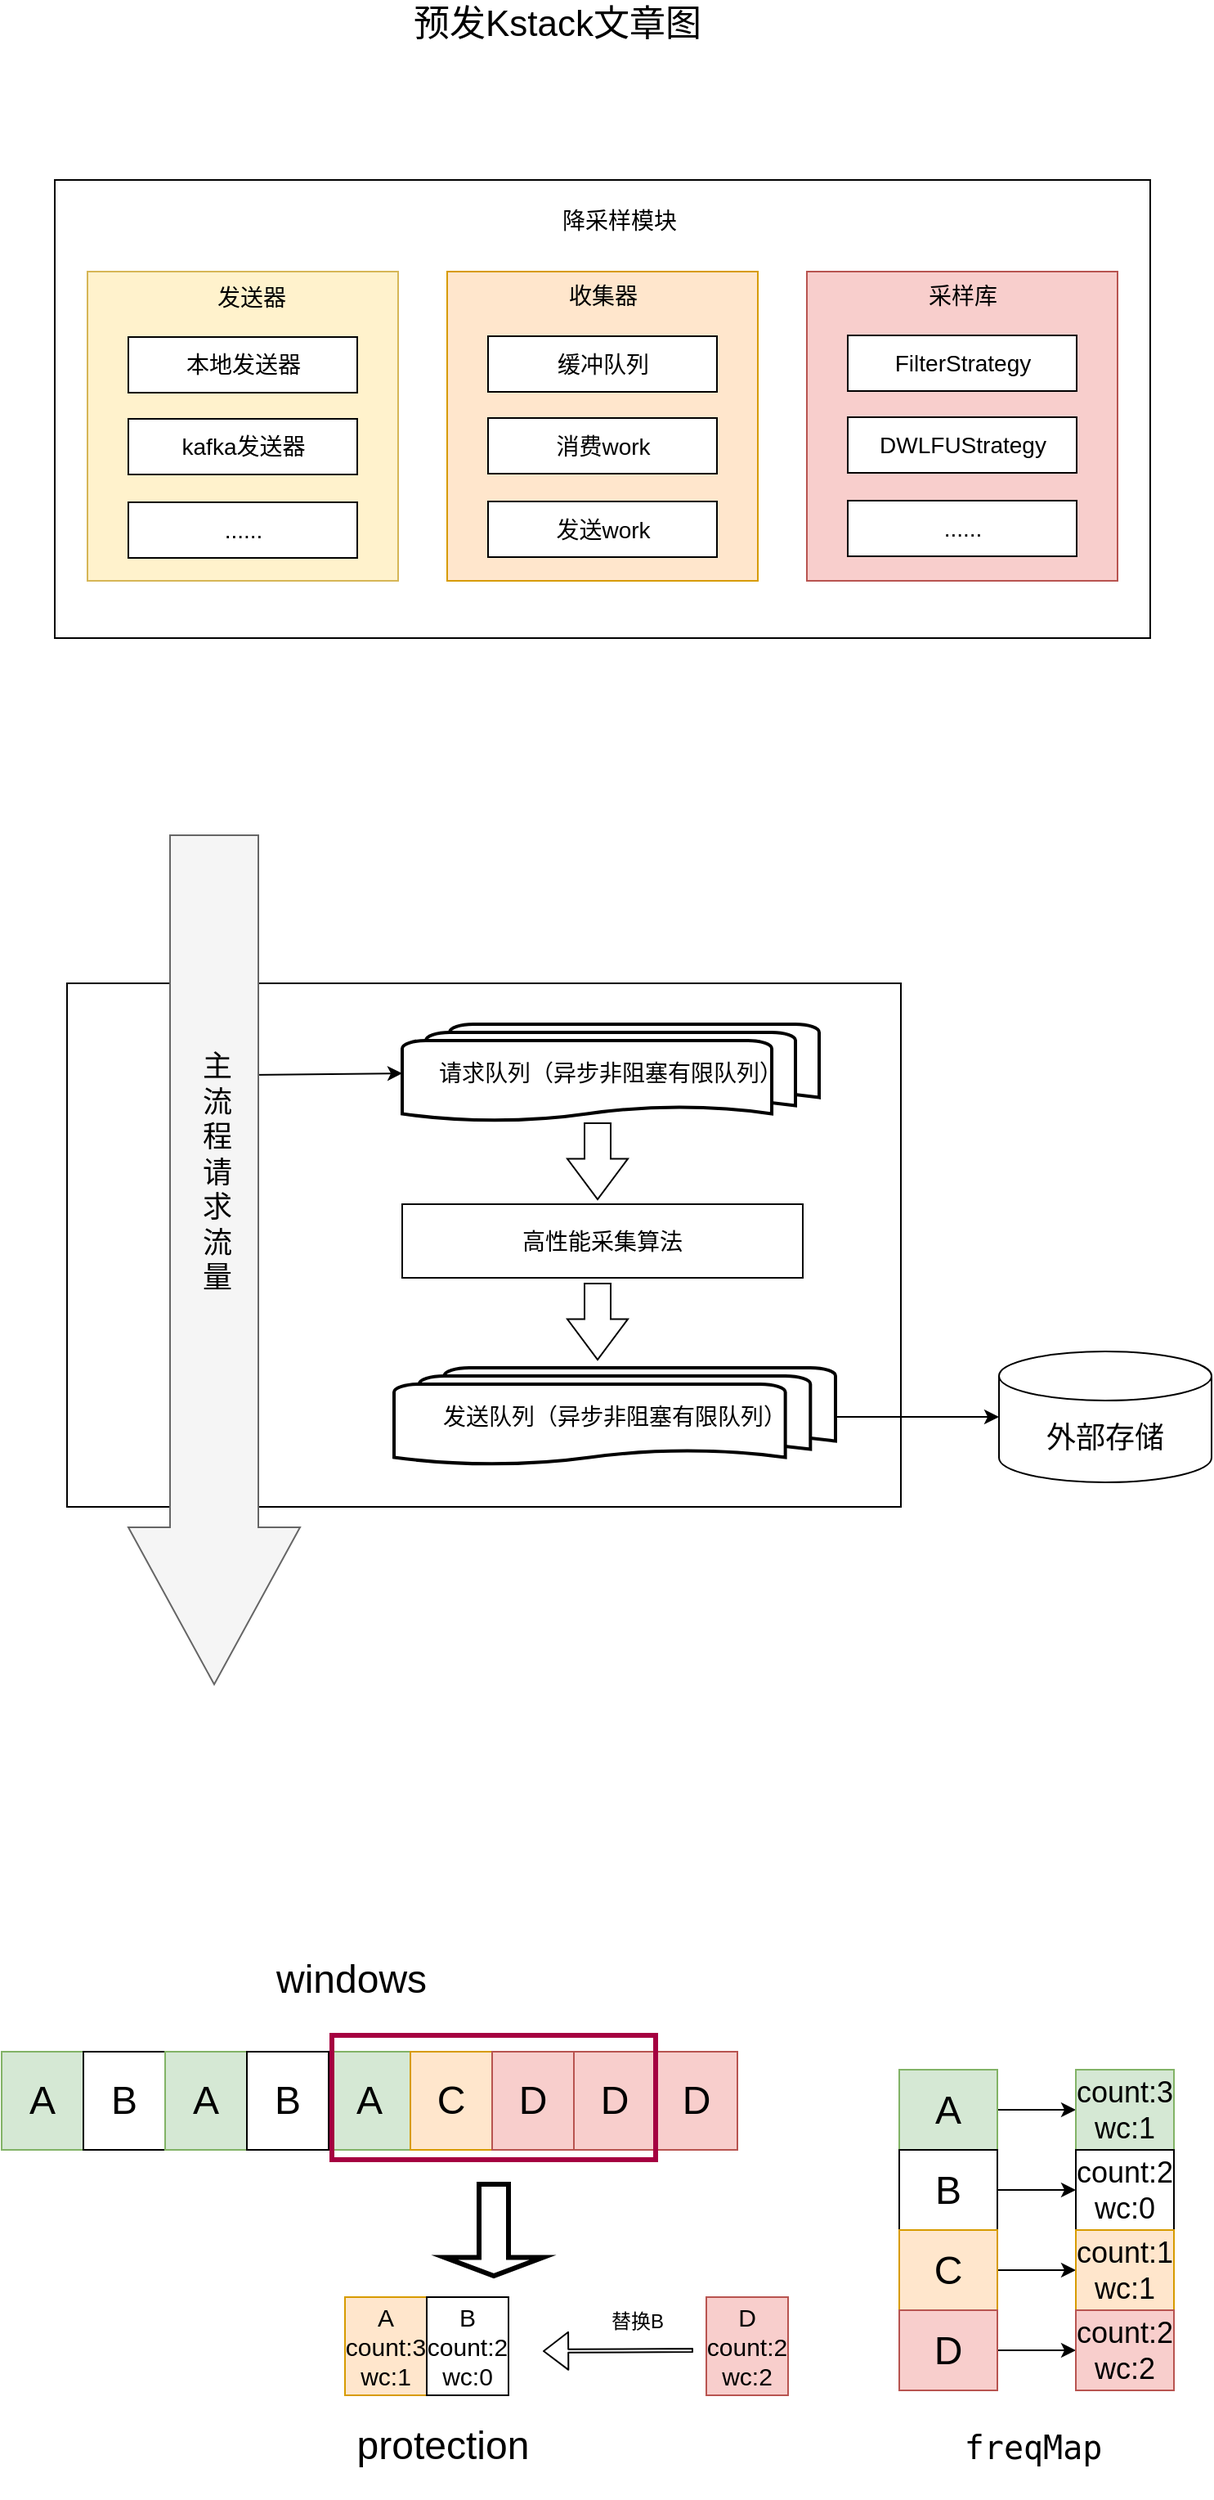 <mxfile version="20.8.3" type="github">
  <diagram id="dHrR71HzSHLAMjjxXmuo" name="第 1 页">
    <mxGraphModel dx="1306" dy="765" grid="1" gridSize="10" guides="1" tooltips="1" connect="1" arrows="1" fold="1" page="1" pageScale="1" pageWidth="827" pageHeight="1169" math="0" shadow="0">
      <root>
        <mxCell id="0" />
        <mxCell id="1" parent="0" />
        <mxCell id="9a4Nvgae0vwim2I87Gne-9" value="" style="rounded=0;whiteSpace=wrap;html=1;" vertex="1" parent="1">
          <mxGeometry x="80" y="641" width="510" height="320" as="geometry" />
        </mxCell>
        <mxCell id="9a4Nvgae0vwim2I87Gne-11" value="请求队列（异步非阻塞有限队列）" style="strokeWidth=2;html=1;shape=mxgraph.flowchart.multi-document;whiteSpace=wrap;fontSize=14;" vertex="1" parent="1">
          <mxGeometry x="285" y="666" width="255" height="60" as="geometry" />
        </mxCell>
        <mxCell id="9a4Nvgae0vwim2I87Gne-40" style="edgeStyle=none;rounded=0;orthogonalLoop=1;jettySize=auto;html=1;entryX=0;entryY=0.5;entryDx=0;entryDy=0;entryPerimeter=0;fontSize=18;" edge="1" parent="1" source="9a4Nvgae0vwim2I87Gne-12" target="9a4Nvgae0vwim2I87Gne-39">
          <mxGeometry relative="1" as="geometry" />
        </mxCell>
        <mxCell id="9a4Nvgae0vwim2I87Gne-12" value="发送队列（异步非阻塞有限队列）" style="strokeWidth=2;html=1;shape=mxgraph.flowchart.multi-document;whiteSpace=wrap;fontSize=14;" vertex="1" parent="1">
          <mxGeometry x="280" y="876" width="270" height="60" as="geometry" />
        </mxCell>
        <mxCell id="9a4Nvgae0vwim2I87Gne-24" value="高性能采集算法" style="rounded=0;whiteSpace=wrap;html=1;fontSize=14;" vertex="1" parent="1">
          <mxGeometry x="285" y="776" width="245" height="45" as="geometry" />
        </mxCell>
        <mxCell id="9a4Nvgae0vwim2I87Gne-35" value="" style="shape=flexArrow;endArrow=classic;html=1;rounded=0;fontSize=14;width=16;endSize=7.92;" edge="1" parent="1">
          <mxGeometry width="50" height="50" relative="1" as="geometry">
            <mxPoint x="404.5" y="726" as="sourcePoint" />
            <mxPoint x="404.5" y="773.5" as="targetPoint" />
          </mxGeometry>
        </mxCell>
        <mxCell id="9a4Nvgae0vwim2I87Gne-36" value="" style="shape=flexArrow;endArrow=classic;html=1;rounded=0;fontSize=14;width=16;endSize=7.92;" edge="1" parent="1">
          <mxGeometry width="50" height="50" relative="1" as="geometry">
            <mxPoint x="404.5" y="824" as="sourcePoint" />
            <mxPoint x="404.5" y="871.5" as="targetPoint" />
          </mxGeometry>
        </mxCell>
        <mxCell id="9a4Nvgae0vwim2I87Gne-37" value="" style="endArrow=classic;html=1;rounded=0;fontSize=18;entryX=0;entryY=0.5;entryDx=0;entryDy=0;entryPerimeter=0;exitX=1;exitY=0.25;exitDx=0;exitDy=0;" edge="1" parent="1" source="9a4Nvgae0vwim2I87Gne-29" target="9a4Nvgae0vwim2I87Gne-11">
          <mxGeometry width="50" height="50" relative="1" as="geometry">
            <mxPoint x="120" y="871" as="sourcePoint" />
            <mxPoint x="170" y="821" as="targetPoint" />
          </mxGeometry>
        </mxCell>
        <mxCell id="9a4Nvgae0vwim2I87Gne-27" value="" style="shape=flexArrow;endArrow=classic;html=1;rounded=0;endWidth=50;endSize=31.67;width=54;fillColor=#f5f5f5;strokeColor=#666666;" edge="1" parent="1">
          <mxGeometry width="50" height="50" relative="1" as="geometry">
            <mxPoint x="170" y="550" as="sourcePoint" />
            <mxPoint x="170" y="1070" as="targetPoint" />
          </mxGeometry>
        </mxCell>
        <mxCell id="9a4Nvgae0vwim2I87Gne-29" value="主&lt;br style=&quot;font-size: 18px;&quot;&gt;流&lt;br style=&quot;font-size: 18px;&quot;&gt;程&lt;br style=&quot;font-size: 18px;&quot;&gt;请&lt;br style=&quot;font-size: 18px;&quot;&gt;求&lt;br style=&quot;font-size: 18px;&quot;&gt;流&lt;br style=&quot;font-size: 18px;&quot;&gt;量" style="text;html=1;strokeColor=none;fillColor=none;align=center;verticalAlign=middle;whiteSpace=wrap;rounded=0;fontSize=18;" vertex="1" parent="1">
          <mxGeometry x="152" y="637" width="40" height="240" as="geometry" />
        </mxCell>
        <mxCell id="9a4Nvgae0vwim2I87Gne-39" value="外部存储" style="shape=cylinder3;whiteSpace=wrap;html=1;boundedLbl=1;backgroundOutline=1;size=15;fontSize=18;" vertex="1" parent="1">
          <mxGeometry x="650" y="866" width="130" height="80" as="geometry" />
        </mxCell>
        <mxCell id="9a4Nvgae0vwim2I87Gne-41" value="" style="rounded=0;whiteSpace=wrap;html=1;fontSize=14;" vertex="1" parent="1">
          <mxGeometry x="72.5" y="150" width="670" height="280" as="geometry" />
        </mxCell>
        <mxCell id="9a4Nvgae0vwim2I87Gne-42" value="" style="rounded=0;whiteSpace=wrap;html=1;fontSize=14;fillColor=#fff2cc;strokeColor=#d6b656;" vertex="1" parent="1">
          <mxGeometry x="92.5" y="206" width="190" height="189" as="geometry" />
        </mxCell>
        <mxCell id="9a4Nvgae0vwim2I87Gne-43" value="" style="rounded=0;whiteSpace=wrap;html=1;fontSize=14;fillColor=#ffe6cc;strokeColor=#d79b00;" vertex="1" parent="1">
          <mxGeometry x="312.5" y="206" width="190" height="189" as="geometry" />
        </mxCell>
        <mxCell id="9a4Nvgae0vwim2I87Gne-44" value="" style="rounded=0;whiteSpace=wrap;html=1;fontSize=14;fillColor=#f8cecc;strokeColor=#b85450;" vertex="1" parent="1">
          <mxGeometry x="532.5" y="206" width="190" height="189" as="geometry" />
        </mxCell>
        <mxCell id="9a4Nvgae0vwim2I87Gne-45" value="发送器" style="text;html=1;strokeColor=none;fillColor=none;align=center;verticalAlign=middle;whiteSpace=wrap;rounded=0;fontSize=14;" vertex="1" parent="1">
          <mxGeometry x="162.5" y="207" width="60" height="30" as="geometry" />
        </mxCell>
        <mxCell id="9a4Nvgae0vwim2I87Gne-46" value="收集器" style="text;html=1;strokeColor=none;fillColor=none;align=center;verticalAlign=middle;whiteSpace=wrap;rounded=0;fontSize=14;" vertex="1" parent="1">
          <mxGeometry x="377.5" y="206" width="60" height="30" as="geometry" />
        </mxCell>
        <mxCell id="9a4Nvgae0vwim2I87Gne-47" value="采样库" style="text;html=1;strokeColor=none;fillColor=none;align=center;verticalAlign=middle;whiteSpace=wrap;rounded=0;fontSize=14;" vertex="1" parent="1">
          <mxGeometry x="597.5" y="206" width="60" height="30" as="geometry" />
        </mxCell>
        <mxCell id="9a4Nvgae0vwim2I87Gne-48" value="降采样模块" style="text;html=1;strokeColor=none;fillColor=none;align=center;verticalAlign=middle;whiteSpace=wrap;rounded=0;fontSize=14;" vertex="1" parent="1">
          <mxGeometry x="372.5" y="160" width="90" height="30" as="geometry" />
        </mxCell>
        <mxCell id="9a4Nvgae0vwim2I87Gne-49" value="本地发送器" style="rounded=0;whiteSpace=wrap;html=1;fontSize=14;" vertex="1" parent="1">
          <mxGeometry x="117.5" y="246" width="140" height="34" as="geometry" />
        </mxCell>
        <mxCell id="9a4Nvgae0vwim2I87Gne-50" value="kafka发送器" style="rounded=0;whiteSpace=wrap;html=1;fontSize=14;" vertex="1" parent="1">
          <mxGeometry x="117.5" y="296" width="140" height="34" as="geometry" />
        </mxCell>
        <mxCell id="9a4Nvgae0vwim2I87Gne-51" value="......" style="rounded=0;whiteSpace=wrap;html=1;fontSize=14;" vertex="1" parent="1">
          <mxGeometry x="117.5" y="347" width="140" height="34" as="geometry" />
        </mxCell>
        <mxCell id="9a4Nvgae0vwim2I87Gne-52" value="缓冲队列" style="rounded=0;whiteSpace=wrap;html=1;fontSize=14;" vertex="1" parent="1">
          <mxGeometry x="337.5" y="245.5" width="140" height="34" as="geometry" />
        </mxCell>
        <mxCell id="9a4Nvgae0vwim2I87Gne-53" value="消费work" style="rounded=0;whiteSpace=wrap;html=1;fontSize=14;" vertex="1" parent="1">
          <mxGeometry x="337.5" y="295.5" width="140" height="34" as="geometry" />
        </mxCell>
        <mxCell id="9a4Nvgae0vwim2I87Gne-54" value="发送work" style="rounded=0;whiteSpace=wrap;html=1;fontSize=14;" vertex="1" parent="1">
          <mxGeometry x="337.5" y="346.5" width="140" height="34" as="geometry" />
        </mxCell>
        <mxCell id="9a4Nvgae0vwim2I87Gne-55" value="FilterStrategy" style="rounded=0;whiteSpace=wrap;html=1;fontSize=14;" vertex="1" parent="1">
          <mxGeometry x="557.5" y="245" width="140" height="34" as="geometry" />
        </mxCell>
        <mxCell id="9a4Nvgae0vwim2I87Gne-56" value="DWLFUStrategy" style="rounded=0;whiteSpace=wrap;html=1;fontSize=14;" vertex="1" parent="1">
          <mxGeometry x="557.5" y="295" width="140" height="34" as="geometry" />
        </mxCell>
        <mxCell id="9a4Nvgae0vwim2I87Gne-57" value="......" style="rounded=0;whiteSpace=wrap;html=1;fontSize=14;" vertex="1" parent="1">
          <mxGeometry x="557.5" y="346" width="140" height="34" as="geometry" />
        </mxCell>
        <mxCell id="9a4Nvgae0vwim2I87Gne-58" value="" style="rounded=0;whiteSpace=wrap;html=1;fontSize=24;" vertex="1" parent="1">
          <mxGeometry x="40" y="1294" width="450" height="60" as="geometry" />
        </mxCell>
        <mxCell id="9a4Nvgae0vwim2I87Gne-59" value="A" style="rounded=0;whiteSpace=wrap;html=1;fillColor=#d5e8d4;strokeColor=#82b366;fontSize=24;" vertex="1" parent="1">
          <mxGeometry x="40" y="1294" width="50" height="60" as="geometry" />
        </mxCell>
        <mxCell id="9a4Nvgae0vwim2I87Gne-60" value="B" style="rounded=0;whiteSpace=wrap;html=1;fontSize=24;" vertex="1" parent="1">
          <mxGeometry x="90" y="1294" width="50" height="60" as="geometry" />
        </mxCell>
        <mxCell id="9a4Nvgae0vwim2I87Gne-61" value="A" style="rounded=0;whiteSpace=wrap;html=1;fillColor=#d5e8d4;strokeColor=#82b366;fontSize=24;" vertex="1" parent="1">
          <mxGeometry x="140" y="1294" width="50" height="60" as="geometry" />
        </mxCell>
        <mxCell id="9a4Nvgae0vwim2I87Gne-62" value="A" style="rounded=0;whiteSpace=wrap;html=1;fillColor=#d5e8d4;strokeColor=#82b366;fontSize=24;" vertex="1" parent="1">
          <mxGeometry x="240" y="1294" width="50" height="60" as="geometry" />
        </mxCell>
        <mxCell id="9a4Nvgae0vwim2I87Gne-63" value="B" style="rounded=0;whiteSpace=wrap;html=1;fontSize=24;" vertex="1" parent="1">
          <mxGeometry x="190" y="1294" width="50" height="60" as="geometry" />
        </mxCell>
        <mxCell id="9a4Nvgae0vwim2I87Gne-64" value="C" style="rounded=0;whiteSpace=wrap;html=1;fillColor=#ffe6cc;strokeColor=#d79b00;fontSize=24;" vertex="1" parent="1">
          <mxGeometry x="290" y="1294" width="50" height="60" as="geometry" />
        </mxCell>
        <mxCell id="9a4Nvgae0vwim2I87Gne-65" value="D" style="rounded=0;whiteSpace=wrap;html=1;fillColor=#f8cecc;strokeColor=#b85450;fontSize=24;" vertex="1" parent="1">
          <mxGeometry x="340" y="1294" width="50" height="60" as="geometry" />
        </mxCell>
        <mxCell id="9a4Nvgae0vwim2I87Gne-66" value="D" style="rounded=0;whiteSpace=wrap;html=1;fillColor=#f8cecc;strokeColor=#b85450;fontSize=24;" vertex="1" parent="1">
          <mxGeometry x="390" y="1294" width="50" height="60" as="geometry" />
        </mxCell>
        <mxCell id="9a4Nvgae0vwim2I87Gne-67" value="D" style="rounded=0;whiteSpace=wrap;html=1;fillColor=#f8cecc;strokeColor=#b85450;fontSize=24;" vertex="1" parent="1">
          <mxGeometry x="440" y="1294" width="50" height="60" as="geometry" />
        </mxCell>
        <mxCell id="9a4Nvgae0vwim2I87Gne-68" value="" style="shape=flexArrow;endArrow=classic;html=1;endSize=4.7;width=2;" edge="1" parent="1">
          <mxGeometry width="50" height="50" relative="1" as="geometry">
            <mxPoint x="463" y="1476.5" as="sourcePoint" />
            <mxPoint x="371" y="1477" as="targetPoint" />
          </mxGeometry>
        </mxCell>
        <mxCell id="9a4Nvgae0vwim2I87Gne-69" value="" style="rounded=0;whiteSpace=wrap;html=1;" vertex="1" parent="1">
          <mxGeometry x="250" y="1444" width="100" height="60" as="geometry" />
        </mxCell>
        <mxCell id="9a4Nvgae0vwim2I87Gne-70" value="A&lt;br style=&quot;font-size: 15px;&quot;&gt;count:3&lt;br style=&quot;font-size: 15px;&quot;&gt;wc:1" style="rounded=0;whiteSpace=wrap;html=1;fillColor=#ffe6cc;strokeColor=#d79b00;fontSize=15;" vertex="1" parent="1">
          <mxGeometry x="250" y="1444" width="50" height="60" as="geometry" />
        </mxCell>
        <mxCell id="9a4Nvgae0vwim2I87Gne-71" value="B&lt;br style=&quot;font-size: 15px;&quot;&gt;count:2&lt;br style=&quot;font-size: 15px;&quot;&gt;wc:0" style="rounded=0;whiteSpace=wrap;html=1;fontSize=15;" vertex="1" parent="1">
          <mxGeometry x="300" y="1444" width="50" height="60" as="geometry" />
        </mxCell>
        <mxCell id="9a4Nvgae0vwim2I87Gne-72" value="" style="rounded=0;whiteSpace=wrap;html=1;fillColor=none;strokeColor=#A50040;fontColor=#ffffff;strokeWidth=3;fontSize=24;" vertex="1" parent="1">
          <mxGeometry x="242" y="1284" width="198" height="76" as="geometry" />
        </mxCell>
        <mxCell id="9a4Nvgae0vwim2I87Gne-73" value="D&lt;br style=&quot;font-size: 15px;&quot;&gt;count:2&lt;br style=&quot;font-size: 15px;&quot;&gt;wc:2" style="rounded=0;whiteSpace=wrap;html=1;fillColor=#f8cecc;strokeColor=#b85450;fontSize=15;" vertex="1" parent="1">
          <mxGeometry x="471" y="1444" width="50" height="60" as="geometry" />
        </mxCell>
        <mxCell id="9a4Nvgae0vwim2I87Gne-74" value="" style="shape=singleArrow;direction=west;whiteSpace=wrap;html=1;strokeWidth=3;fillColor=none;rotation=-90;" vertex="1" parent="1">
          <mxGeometry x="313" y="1373" width="56" height="60" as="geometry" />
        </mxCell>
        <mxCell id="9a4Nvgae0vwim2I87Gne-75" value="替换B" style="text;html=1;strokeColor=none;fillColor=none;align=center;verticalAlign=middle;whiteSpace=wrap;rounded=0;" vertex="1" parent="1">
          <mxGeometry x="409" y="1449" width="40" height="20" as="geometry" />
        </mxCell>
        <mxCell id="9a4Nvgae0vwim2I87Gne-76" style="edgeStyle=none;rounded=0;orthogonalLoop=1;jettySize=auto;html=1;entryX=0;entryY=0.5;entryDx=0;entryDy=0;fontSize=18;" edge="1" parent="1" source="9a4Nvgae0vwim2I87Gne-77" target="9a4Nvgae0vwim2I87Gne-84">
          <mxGeometry relative="1" as="geometry" />
        </mxCell>
        <mxCell id="9a4Nvgae0vwim2I87Gne-77" value="A" style="rounded=0;whiteSpace=wrap;html=1;fillColor=#d5e8d4;strokeColor=#82b366;fontSize=24;" vertex="1" parent="1">
          <mxGeometry x="589" y="1305" width="60" height="49" as="geometry" />
        </mxCell>
        <mxCell id="9a4Nvgae0vwim2I87Gne-78" style="edgeStyle=none;rounded=0;orthogonalLoop=1;jettySize=auto;html=1;entryX=0;entryY=0.5;entryDx=0;entryDy=0;fontSize=18;" edge="1" parent="1" source="9a4Nvgae0vwim2I87Gne-79" target="9a4Nvgae0vwim2I87Gne-85">
          <mxGeometry relative="1" as="geometry" />
        </mxCell>
        <mxCell id="9a4Nvgae0vwim2I87Gne-79" value="B" style="rounded=0;whiteSpace=wrap;html=1;fontSize=24;" vertex="1" parent="1">
          <mxGeometry x="589" y="1354" width="60" height="49" as="geometry" />
        </mxCell>
        <mxCell id="9a4Nvgae0vwim2I87Gne-80" style="edgeStyle=none;rounded=0;orthogonalLoop=1;jettySize=auto;html=1;entryX=0;entryY=0.5;entryDx=0;entryDy=0;fontSize=18;" edge="1" parent="1" source="9a4Nvgae0vwim2I87Gne-81" target="9a4Nvgae0vwim2I87Gne-86">
          <mxGeometry relative="1" as="geometry" />
        </mxCell>
        <mxCell id="9a4Nvgae0vwim2I87Gne-81" value="C" style="rounded=0;whiteSpace=wrap;html=1;fillColor=#ffe6cc;strokeColor=#d79b00;fontSize=24;" vertex="1" parent="1">
          <mxGeometry x="589" y="1403" width="60" height="49" as="geometry" />
        </mxCell>
        <mxCell id="9a4Nvgae0vwim2I87Gne-82" style="edgeStyle=none;rounded=0;orthogonalLoop=1;jettySize=auto;html=1;entryX=0;entryY=0.5;entryDx=0;entryDy=0;fontSize=18;" edge="1" parent="1" source="9a4Nvgae0vwim2I87Gne-83" target="9a4Nvgae0vwim2I87Gne-87">
          <mxGeometry relative="1" as="geometry" />
        </mxCell>
        <mxCell id="9a4Nvgae0vwim2I87Gne-83" value="D" style="rounded=0;whiteSpace=wrap;html=1;fillColor=#f8cecc;strokeColor=#b85450;fontSize=24;" vertex="1" parent="1">
          <mxGeometry x="589" y="1452" width="60" height="49" as="geometry" />
        </mxCell>
        <mxCell id="9a4Nvgae0vwim2I87Gne-84" value="count:3&lt;br style=&quot;font-size: 18px;&quot;&gt;wc:1" style="rounded=0;whiteSpace=wrap;html=1;fillColor=#d5e8d4;strokeColor=#82b366;fontSize=18;" vertex="1" parent="1">
          <mxGeometry x="697" y="1305" width="60" height="49" as="geometry" />
        </mxCell>
        <mxCell id="9a4Nvgae0vwim2I87Gne-85" value="count:2&lt;br style=&quot;font-size: 18px;&quot;&gt;wc:0" style="rounded=0;whiteSpace=wrap;html=1;fontSize=18;" vertex="1" parent="1">
          <mxGeometry x="697" y="1354" width="60" height="49" as="geometry" />
        </mxCell>
        <mxCell id="9a4Nvgae0vwim2I87Gne-86" value="count:1&lt;br style=&quot;font-size: 18px;&quot;&gt;wc:1" style="rounded=0;whiteSpace=wrap;html=1;fillColor=#ffe6cc;strokeColor=#d79b00;fontSize=18;" vertex="1" parent="1">
          <mxGeometry x="697" y="1403" width="60" height="49" as="geometry" />
        </mxCell>
        <mxCell id="9a4Nvgae0vwim2I87Gne-87" value="count:2&lt;br style=&quot;font-size: 18px;&quot;&gt;wc:2" style="rounded=0;whiteSpace=wrap;html=1;fillColor=#f8cecc;strokeColor=#b85450;fontSize=18;" vertex="1" parent="1">
          <mxGeometry x="697" y="1452" width="60" height="49" as="geometry" />
        </mxCell>
        <mxCell id="9a4Nvgae0vwim2I87Gne-88" value="&lt;font style=&quot;font-size: 24px&quot;&gt;windows&lt;/font&gt;" style="text;html=1;strokeColor=none;fillColor=none;align=center;verticalAlign=middle;whiteSpace=wrap;rounded=0;" vertex="1" parent="1">
          <mxGeometry x="234" y="1240" width="40" height="20" as="geometry" />
        </mxCell>
        <mxCell id="9a4Nvgae0vwim2I87Gne-89" value="&lt;font style=&quot;font-size: 24px&quot;&gt;protection&lt;br&gt;&lt;/font&gt;" style="text;html=1;strokeColor=none;fillColor=none;align=center;verticalAlign=middle;whiteSpace=wrap;rounded=0;" vertex="1" parent="1">
          <mxGeometry x="290" y="1525" width="40" height="20" as="geometry" />
        </mxCell>
        <mxCell id="9a4Nvgae0vwim2I87Gne-90" value="&lt;pre style=&quot;font-family: &amp;#34;droid sans mono&amp;#34; , monospace ; font-size: 15pt&quot;&gt;&lt;span&gt;freqMap&lt;/span&gt;&lt;/pre&gt;" style="text;html=1;strokeColor=none;fillColor=none;align=center;verticalAlign=middle;whiteSpace=wrap;rounded=0;" vertex="1" parent="1">
          <mxGeometry x="651" y="1525" width="40" height="20" as="geometry" />
        </mxCell>
        <mxCell id="9a4Nvgae0vwim2I87Gne-91" value="预发Kstack文章图" style="text;html=1;strokeColor=none;fillColor=none;align=center;verticalAlign=middle;whiteSpace=wrap;rounded=0;fontSize=22;" vertex="1" parent="1">
          <mxGeometry x="250" y="40" width="260" height="30" as="geometry" />
        </mxCell>
      </root>
    </mxGraphModel>
  </diagram>
</mxfile>
